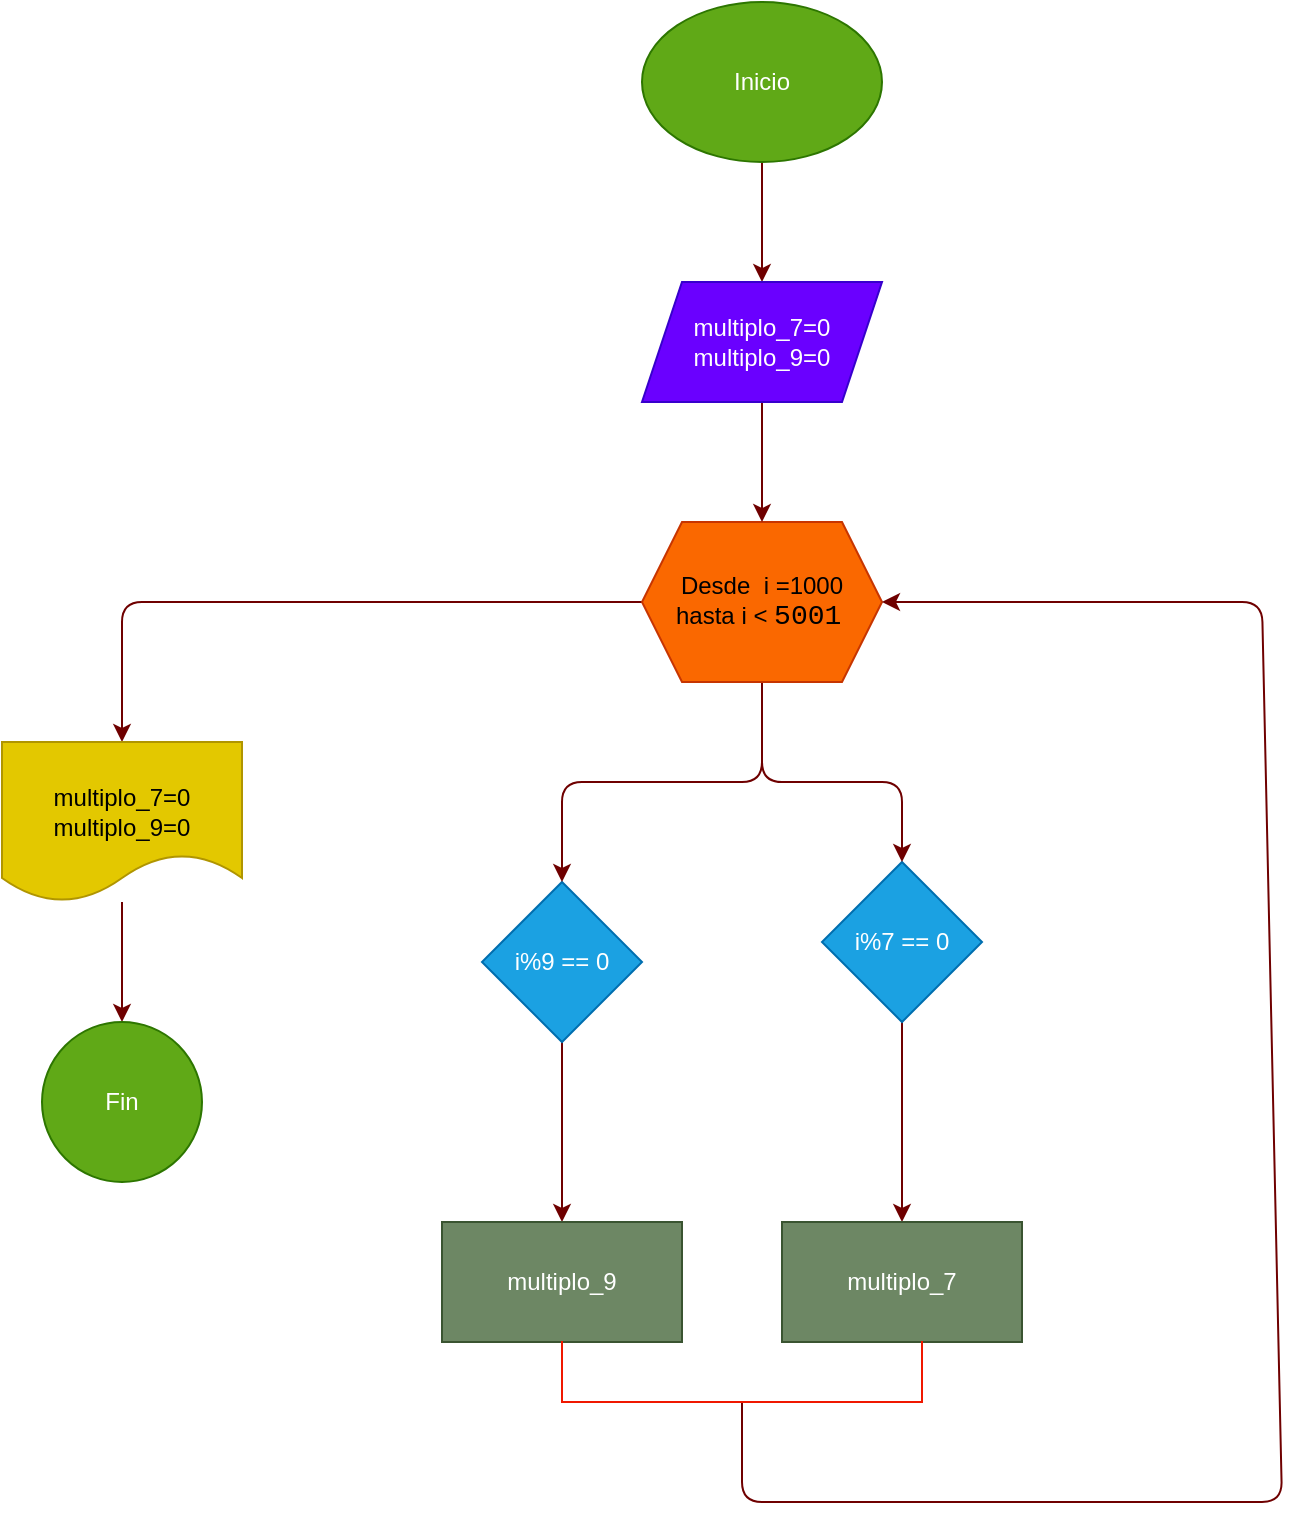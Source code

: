 <mxfile>
    <diagram id="d874mvH3dY0bgh4r7J7b" name="Page-1">
        <mxGraphModel dx="989" dy="1979" grid="1" gridSize="10" guides="1" tooltips="1" connect="1" arrows="1" fold="1" page="1" pageScale="1" pageWidth="850" pageHeight="1100" math="0" shadow="0">
            <root>
                <mxCell id="0"/>
                <mxCell id="1" parent="0"/>
                <mxCell id="13" value="" style="edgeStyle=none;html=1;fillColor=#a20025;strokeColor=#6F0000;" parent="1" source="2" target="12" edge="1">
                    <mxGeometry relative="1" as="geometry"/>
                </mxCell>
                <mxCell id="2" value="i%7 == 0" style="rhombus;whiteSpace=wrap;html=1;fillColor=#1ba1e2;fontColor=#ffffff;strokeColor=#006EAF;" parent="1" vertex="1">
                    <mxGeometry x="480" y="190" width="80" height="80" as="geometry"/>
                </mxCell>
                <mxCell id="11" value="" style="edgeStyle=none;html=1;fillColor=#a20025;strokeColor=#6F0000;" parent="1" source="3" target="10" edge="1">
                    <mxGeometry relative="1" as="geometry"/>
                </mxCell>
                <mxCell id="3" value="i%9 == 0" style="rhombus;whiteSpace=wrap;html=1;fillColor=#1ba1e2;fontColor=#ffffff;strokeColor=#006EAF;" parent="1" vertex="1">
                    <mxGeometry x="310" y="200" width="80" height="80" as="geometry"/>
                </mxCell>
                <mxCell id="8" style="edgeStyle=none;html=1;entryX=0.5;entryY=0;entryDx=0;entryDy=0;exitX=0.5;exitY=1;exitDx=0;exitDy=0;fillColor=#a20025;strokeColor=#6F0000;" parent="1" source="7" target="2" edge="1">
                    <mxGeometry relative="1" as="geometry">
                        <Array as="points">
                            <mxPoint x="450" y="150"/>
                            <mxPoint x="520" y="150"/>
                        </Array>
                    </mxGeometry>
                </mxCell>
                <mxCell id="9" style="edgeStyle=none;html=1;entryX=0.5;entryY=0;entryDx=0;entryDy=0;fillColor=#a20025;strokeColor=#6F0000;" parent="1" source="7" target="3" edge="1">
                    <mxGeometry relative="1" as="geometry">
                        <Array as="points">
                            <mxPoint x="450" y="150"/>
                            <mxPoint x="350" y="150"/>
                        </Array>
                    </mxGeometry>
                </mxCell>
                <mxCell id="21" style="edgeStyle=none;html=1;fillColor=#a20025;strokeColor=#6F0000;" parent="1" source="7" target="22" edge="1">
                    <mxGeometry relative="1" as="geometry">
                        <mxPoint x="130" y="170" as="targetPoint"/>
                        <Array as="points">
                            <mxPoint x="130" y="60"/>
                        </Array>
                    </mxGeometry>
                </mxCell>
                <mxCell id="7" value="Desde&amp;nbsp; i =1000&lt;br&gt;hasta i &amp;lt;&lt;span style=&quot;&quot;&gt;&#9;&lt;/span&gt;&lt;span style=&quot;font-family: Consolas, &amp;quot;Courier New&amp;quot;, monospace; font-size: 14px;&quot;&gt;5001&lt;/span&gt;&lt;span style=&quot;background-color: initial;&quot;&gt;&amp;nbsp;&lt;/span&gt;" style="shape=hexagon;perimeter=hexagonPerimeter2;whiteSpace=wrap;html=1;fixedSize=1;size=20;fillColor=#fa6800;fontColor=#000000;strokeColor=#C73500;" parent="1" vertex="1">
                    <mxGeometry x="390" y="20" width="120" height="80" as="geometry"/>
                </mxCell>
                <mxCell id="10" value="multiplo_9" style="whiteSpace=wrap;html=1;fillColor=#6d8764;fontColor=#ffffff;strokeColor=#3A5431;" parent="1" vertex="1">
                    <mxGeometry x="290" y="370" width="120" height="60" as="geometry"/>
                </mxCell>
                <mxCell id="12" value="multiplo_7" style="whiteSpace=wrap;html=1;fillColor=#6d8764;fontColor=#ffffff;strokeColor=#3A5431;" parent="1" vertex="1">
                    <mxGeometry x="460" y="370" width="120" height="60" as="geometry"/>
                </mxCell>
                <mxCell id="17" value="" style="edgeStyle=none;html=1;fillColor=#a20025;strokeColor=#6F0000;" parent="1" source="15" target="16" edge="1">
                    <mxGeometry relative="1" as="geometry"/>
                </mxCell>
                <mxCell id="15" value="Inicio" style="ellipse;whiteSpace=wrap;html=1;fillColor=#60a917;fontColor=#ffffff;strokeColor=#2D7600;" parent="1" vertex="1">
                    <mxGeometry x="390" y="-240" width="120" height="80" as="geometry"/>
                </mxCell>
                <mxCell id="18" value="" style="edgeStyle=none;html=1;fillColor=#a20025;strokeColor=#6F0000;" parent="1" source="16" target="7" edge="1">
                    <mxGeometry relative="1" as="geometry"/>
                </mxCell>
                <mxCell id="16" value="multiplo_7=0&lt;br&gt;multiplo_9=0" style="shape=parallelogram;perimeter=parallelogramPerimeter;whiteSpace=wrap;html=1;fixedSize=1;fillColor=#6a00ff;fontColor=#ffffff;strokeColor=#3700CC;" parent="1" vertex="1">
                    <mxGeometry x="390" y="-100" width="120" height="60" as="geometry"/>
                </mxCell>
                <mxCell id="20" style="edgeStyle=none;html=1;exitX=0.5;exitY=1;exitDx=0;exitDy=0;entryX=1;entryY=0.5;entryDx=0;entryDy=0;fillColor=#a20025;strokeColor=#6F0000;" parent="1" source="19" target="7" edge="1">
                    <mxGeometry relative="1" as="geometry">
                        <mxPoint x="710" y="60" as="targetPoint"/>
                        <Array as="points">
                            <mxPoint x="440" y="510"/>
                            <mxPoint x="710" y="510"/>
                            <mxPoint x="700" y="60"/>
                        </Array>
                    </mxGeometry>
                </mxCell>
                <mxCell id="19" value="" style="shape=partialRectangle;whiteSpace=wrap;html=1;bottom=1;right=1;left=1;top=0;fillColor=none;routingCenterX=-0.5;strokeColor=#F01800;" parent="1" vertex="1">
                    <mxGeometry x="350" y="430" width="180" height="30" as="geometry"/>
                </mxCell>
                <mxCell id="24" value="" style="edgeStyle=none;html=1;fontColor=#FFFFFF;fillColor=#a20025;strokeColor=#6F0000;" edge="1" parent="1" source="22" target="23">
                    <mxGeometry relative="1" as="geometry"/>
                </mxCell>
                <mxCell id="22" value="&lt;br&gt;&lt;span style=&quot;font-family: Helvetica; font-size: 12px; font-style: normal; font-variant-ligatures: normal; font-variant-caps: normal; font-weight: 400; letter-spacing: normal; orphans: 2; text-align: center; text-indent: 0px; text-transform: none; widows: 2; word-spacing: 0px; -webkit-text-stroke-width: 0px; text-decoration-thickness: initial; text-decoration-style: initial; text-decoration-color: initial; float: none; display: inline !important;&quot;&gt;multiplo_7=0&lt;/span&gt;&lt;br style=&quot;border-color: rgb(0, 0, 0); font-family: Helvetica; font-size: 12px; font-style: normal; font-variant-ligatures: normal; font-variant-caps: normal; font-weight: 400; letter-spacing: normal; orphans: 2; text-align: center; text-indent: 0px; text-transform: none; widows: 2; word-spacing: 0px; -webkit-text-stroke-width: 0px; text-decoration-thickness: initial; text-decoration-style: initial; text-decoration-color: initial;&quot;&gt;&lt;span style=&quot;font-family: Helvetica; font-size: 12px; font-style: normal; font-variant-ligatures: normal; font-variant-caps: normal; font-weight: 400; letter-spacing: normal; orphans: 2; text-align: center; text-indent: 0px; text-transform: none; widows: 2; word-spacing: 0px; -webkit-text-stroke-width: 0px; text-decoration-thickness: initial; text-decoration-style: initial; text-decoration-color: initial; float: none; display: inline !important;&quot;&gt;multiplo_9=0&lt;/span&gt;" style="shape=document;whiteSpace=wrap;html=1;boundedLbl=1;fillColor=#e3c800;fontColor=#000000;strokeColor=#B09500;" parent="1" vertex="1">
                    <mxGeometry x="70" y="130" width="120" height="80" as="geometry"/>
                </mxCell>
                <mxCell id="23" value="Fin" style="ellipse;whiteSpace=wrap;html=1;fillColor=#60a917;fontColor=#ffffff;strokeColor=#2D7600;" vertex="1" parent="1">
                    <mxGeometry x="90" y="270" width="80" height="80" as="geometry"/>
                </mxCell>
            </root>
        </mxGraphModel>
    </diagram>
</mxfile>